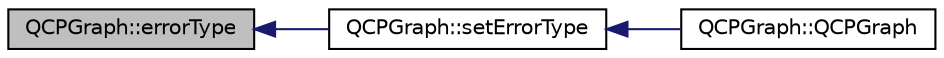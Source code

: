 digraph "QCPGraph::errorType"
{
  edge [fontname="Helvetica",fontsize="10",labelfontname="Helvetica",labelfontsize="10"];
  node [fontname="Helvetica",fontsize="10",shape=record];
  rankdir="LR";
  Node295 [label="QCPGraph::errorType",height=0.2,width=0.4,color="black", fillcolor="grey75", style="filled", fontcolor="black"];
  Node295 -> Node296 [dir="back",color="midnightblue",fontsize="10",style="solid",fontname="Helvetica"];
  Node296 [label="QCPGraph::setErrorType",height=0.2,width=0.4,color="black", fillcolor="white", style="filled",URL="$d2/d4c/class_q_c_p_graph.html#ac3614d799c3894f2bc646e99c7f73d38"];
  Node296 -> Node297 [dir="back",color="midnightblue",fontsize="10",style="solid",fontname="Helvetica"];
  Node297 [label="QCPGraph::QCPGraph",height=0.2,width=0.4,color="black", fillcolor="white", style="filled",URL="$d2/d4c/class_q_c_p_graph.html#a0393a38cf7183cbf46348eb6cf9a5a6c"];
}
